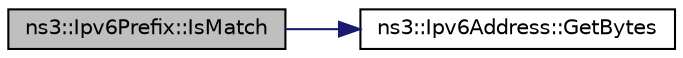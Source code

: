 digraph "ns3::Ipv6Prefix::IsMatch"
{
  edge [fontname="Helvetica",fontsize="10",labelfontname="Helvetica",labelfontsize="10"];
  node [fontname="Helvetica",fontsize="10",shape=record];
  rankdir="LR";
  Node1 [label="ns3::Ipv6Prefix::IsMatch",height=0.2,width=0.4,color="black", fillcolor="grey75", style="filled", fontcolor="black"];
  Node1 -> Node2 [color="midnightblue",fontsize="10",style="solid"];
  Node2 [label="ns3::Ipv6Address::GetBytes",height=0.2,width=0.4,color="black", fillcolor="white", style="filled",URL="$d5/de6/classns3_1_1Ipv6Address.html#ab0584d5f11901b3a560be98afe358648",tooltip="Get the bytes corresponding to the address. "];
}
